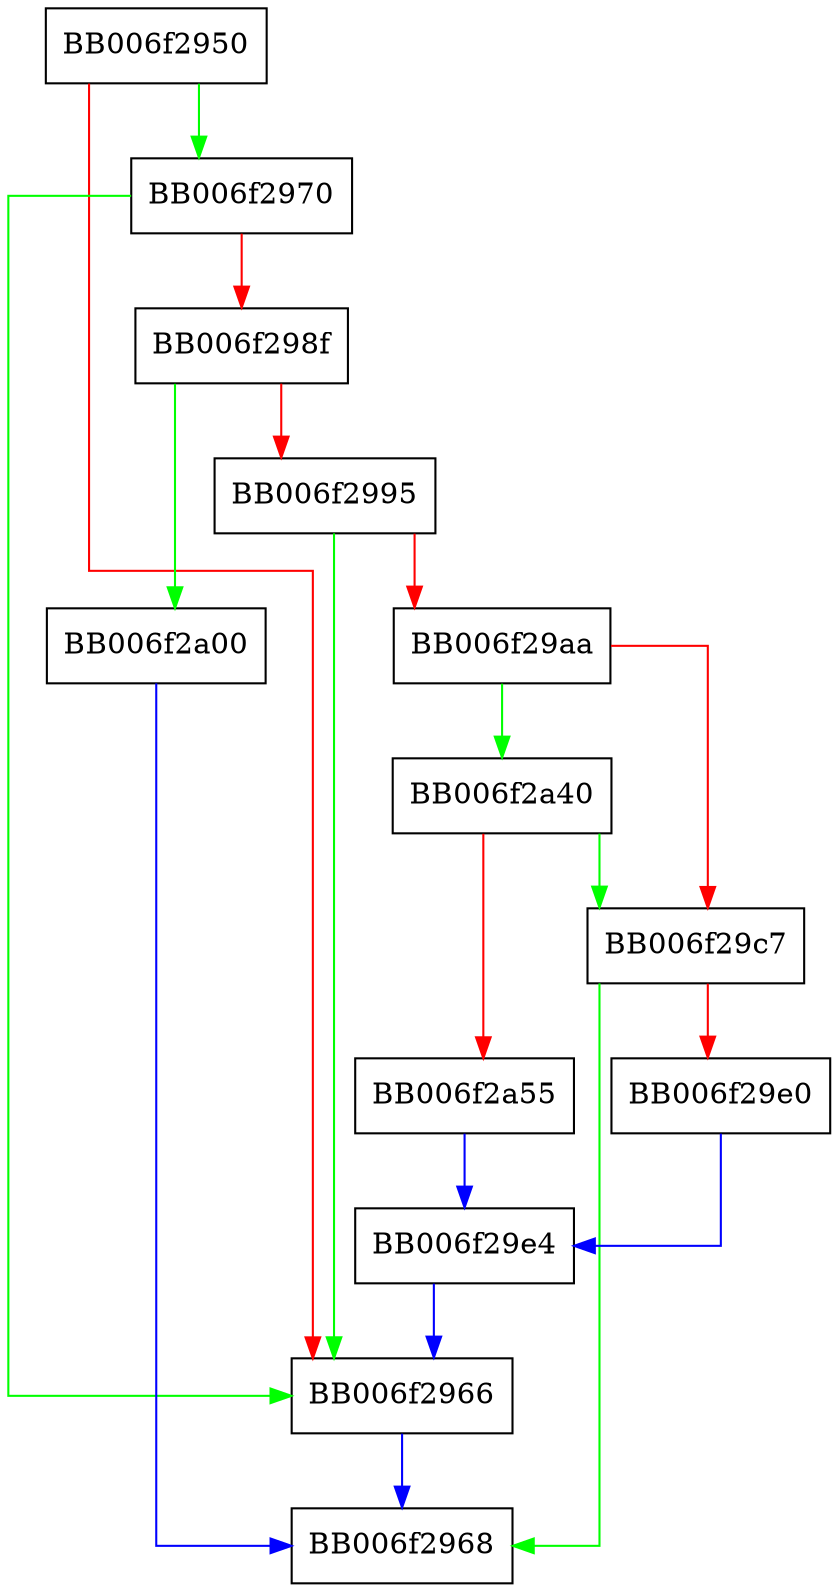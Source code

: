 digraph rsa_sha512_224_verify_recover_init {
  node [shape="box"];
  graph [splines=ortho];
  BB006f2950 -> BB006f2970 [color="green"];
  BB006f2950 -> BB006f2966 [color="red"];
  BB006f2966 -> BB006f2968 [color="blue"];
  BB006f2970 -> BB006f2966 [color="green"];
  BB006f2970 -> BB006f298f [color="red"];
  BB006f298f -> BB006f2a00 [color="green"];
  BB006f298f -> BB006f2995 [color="red"];
  BB006f2995 -> BB006f2966 [color="green"];
  BB006f2995 -> BB006f29aa [color="red"];
  BB006f29aa -> BB006f2a40 [color="green"];
  BB006f29aa -> BB006f29c7 [color="red"];
  BB006f29c7 -> BB006f2968 [color="green"];
  BB006f29c7 -> BB006f29e0 [color="red"];
  BB006f29e0 -> BB006f29e4 [color="blue"];
  BB006f29e4 -> BB006f2966 [color="blue"];
  BB006f2a00 -> BB006f2968 [color="blue"];
  BB006f2a40 -> BB006f29c7 [color="green"];
  BB006f2a40 -> BB006f2a55 [color="red"];
  BB006f2a55 -> BB006f29e4 [color="blue"];
}